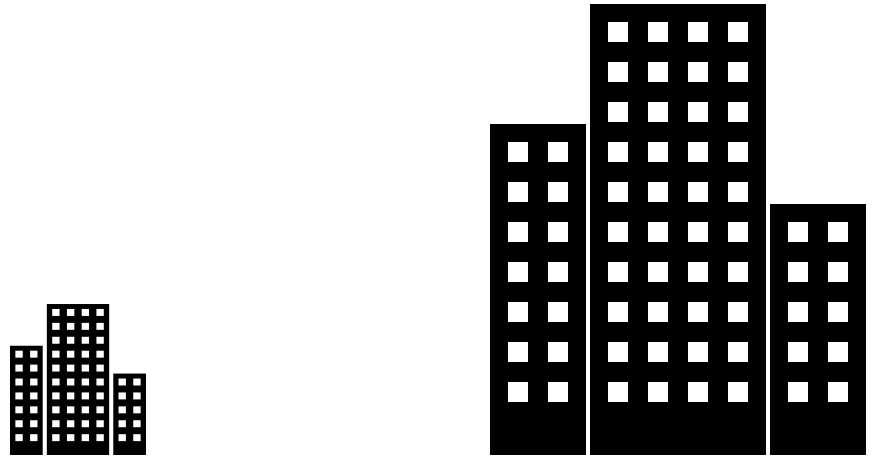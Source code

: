 <mxfile version="13.9.9" type="device"><diagram id="EhhW3xQttqIZV80_lBOK" name="Page-1"><mxGraphModel dx="853" dy="501" grid="1" gridSize="10" guides="1" tooltips="1" connect="1" arrows="1" fold="1" page="1" pageScale="1" pageWidth="850" pageHeight="1100" math="0" shadow="0"><root><mxCell id="0"/><mxCell id="1" parent="0"/><mxCell id="qMTb0jH2lN9O5e8qnTv5-222" value="" style="group" vertex="1" connectable="0" parent="1"><mxGeometry x="430" y="210" width="190" height="230.0" as="geometry"/></mxCell><mxCell id="qMTb0jH2lN9O5e8qnTv5-219" value="" style="group" vertex="1" connectable="0" parent="qMTb0jH2lN9O5e8qnTv5-222"><mxGeometry y="60" width="50" height="170.0" as="geometry"/></mxCell><mxCell id="qMTb0jH2lN9O5e8qnTv5-68" value="" style="whiteSpace=wrap;html=1;verticalAlign=top;strokeWidth=2;fillColor=#000000;strokeColor=#FFFFFF;" vertex="1" parent="qMTb0jH2lN9O5e8qnTv5-219"><mxGeometry width="50" height="170" as="geometry"/></mxCell><mxCell id="qMTb0jH2lN9O5e8qnTv5-81" value="" style="rounded=0;whiteSpace=wrap;html=1;strokeWidth=2;strokeColor=none;" vertex="1" parent="qMTb0jH2lN9O5e8qnTv5-219"><mxGeometry x="10" y="10" width="10" height="10" as="geometry"/></mxCell><mxCell id="qMTb0jH2lN9O5e8qnTv5-82" value="" style="rounded=0;whiteSpace=wrap;html=1;strokeWidth=2;strokeColor=none;" vertex="1" parent="qMTb0jH2lN9O5e8qnTv5-219"><mxGeometry x="30" y="10" width="10" height="10" as="geometry"/></mxCell><mxCell id="qMTb0jH2lN9O5e8qnTv5-85" value="" style="rounded=0;whiteSpace=wrap;html=1;strokeWidth=2;strokeColor=none;" vertex="1" parent="qMTb0jH2lN9O5e8qnTv5-219"><mxGeometry x="10" y="30" width="10" height="10" as="geometry"/></mxCell><mxCell id="qMTb0jH2lN9O5e8qnTv5-86" value="" style="rounded=0;whiteSpace=wrap;html=1;strokeWidth=2;strokeColor=none;" vertex="1" parent="qMTb0jH2lN9O5e8qnTv5-219"><mxGeometry x="30" y="30" width="10" height="10" as="geometry"/></mxCell><mxCell id="qMTb0jH2lN9O5e8qnTv5-89" value="" style="rounded=0;whiteSpace=wrap;html=1;strokeWidth=2;strokeColor=none;" vertex="1" parent="qMTb0jH2lN9O5e8qnTv5-219"><mxGeometry x="10" y="50" width="10" height="10" as="geometry"/></mxCell><mxCell id="qMTb0jH2lN9O5e8qnTv5-90" value="" style="rounded=0;whiteSpace=wrap;html=1;strokeWidth=2;strokeColor=none;" vertex="1" parent="qMTb0jH2lN9O5e8qnTv5-219"><mxGeometry x="30" y="50" width="10" height="10" as="geometry"/></mxCell><mxCell id="qMTb0jH2lN9O5e8qnTv5-93" value="" style="rounded=0;whiteSpace=wrap;html=1;strokeWidth=2;strokeColor=none;" vertex="1" parent="qMTb0jH2lN9O5e8qnTv5-219"><mxGeometry x="10" y="70" width="10" height="10" as="geometry"/></mxCell><mxCell id="qMTb0jH2lN9O5e8qnTv5-94" value="" style="rounded=0;whiteSpace=wrap;html=1;strokeWidth=2;strokeColor=none;" vertex="1" parent="qMTb0jH2lN9O5e8qnTv5-219"><mxGeometry x="30" y="70" width="10" height="10" as="geometry"/></mxCell><mxCell id="qMTb0jH2lN9O5e8qnTv5-97" value="" style="rounded=0;whiteSpace=wrap;html=1;strokeWidth=2;strokeColor=none;" vertex="1" parent="qMTb0jH2lN9O5e8qnTv5-219"><mxGeometry x="10" y="90" width="10" height="10" as="geometry"/></mxCell><mxCell id="qMTb0jH2lN9O5e8qnTv5-98" value="" style="rounded=0;whiteSpace=wrap;html=1;strokeWidth=2;strokeColor=none;" vertex="1" parent="qMTb0jH2lN9O5e8qnTv5-219"><mxGeometry x="30" y="90" width="10" height="10" as="geometry"/></mxCell><mxCell id="qMTb0jH2lN9O5e8qnTv5-101" value="" style="rounded=0;whiteSpace=wrap;html=1;strokeWidth=2;strokeColor=none;" vertex="1" parent="qMTb0jH2lN9O5e8qnTv5-219"><mxGeometry x="10" y="110" width="10" height="10" as="geometry"/></mxCell><mxCell id="qMTb0jH2lN9O5e8qnTv5-102" value="" style="rounded=0;whiteSpace=wrap;html=1;strokeWidth=2;strokeColor=none;" vertex="1" parent="qMTb0jH2lN9O5e8qnTv5-219"><mxGeometry x="30" y="110" width="10" height="10" as="geometry"/></mxCell><mxCell id="qMTb0jH2lN9O5e8qnTv5-105" value="" style="rounded=0;whiteSpace=wrap;html=1;strokeWidth=2;strokeColor=none;" vertex="1" parent="qMTb0jH2lN9O5e8qnTv5-219"><mxGeometry x="10" y="130" width="10" height="10" as="geometry"/></mxCell><mxCell id="qMTb0jH2lN9O5e8qnTv5-106" value="" style="rounded=0;whiteSpace=wrap;html=1;strokeWidth=2;strokeColor=none;" vertex="1" parent="qMTb0jH2lN9O5e8qnTv5-219"><mxGeometry x="30" y="130" width="10" height="10" as="geometry"/></mxCell><mxCell id="qMTb0jH2lN9O5e8qnTv5-218" value="" style="group" vertex="1" connectable="0" parent="qMTb0jH2lN9O5e8qnTv5-222"><mxGeometry x="140" y="100" width="50" height="130" as="geometry"/></mxCell><mxCell id="qMTb0jH2lN9O5e8qnTv5-203" value="" style="whiteSpace=wrap;html=1;verticalAlign=top;strokeWidth=2;fillColor=#000000;strokeColor=#FFFFFF;" vertex="1" parent="qMTb0jH2lN9O5e8qnTv5-218"><mxGeometry width="50" height="130" as="geometry"/></mxCell><mxCell id="qMTb0jH2lN9O5e8qnTv5-208" value="" style="rounded=0;whiteSpace=wrap;html=1;strokeWidth=2;strokeColor=none;" vertex="1" parent="qMTb0jH2lN9O5e8qnTv5-218"><mxGeometry x="10" y="10" width="10" height="10" as="geometry"/></mxCell><mxCell id="qMTb0jH2lN9O5e8qnTv5-209" value="" style="rounded=0;whiteSpace=wrap;html=1;strokeWidth=2;strokeColor=none;" vertex="1" parent="qMTb0jH2lN9O5e8qnTv5-218"><mxGeometry x="30" y="10" width="10" height="10" as="geometry"/></mxCell><mxCell id="qMTb0jH2lN9O5e8qnTv5-210" value="" style="rounded=0;whiteSpace=wrap;html=1;strokeWidth=2;strokeColor=none;" vertex="1" parent="qMTb0jH2lN9O5e8qnTv5-218"><mxGeometry x="10" y="30" width="10" height="10" as="geometry"/></mxCell><mxCell id="qMTb0jH2lN9O5e8qnTv5-211" value="" style="rounded=0;whiteSpace=wrap;html=1;strokeWidth=2;strokeColor=none;" vertex="1" parent="qMTb0jH2lN9O5e8qnTv5-218"><mxGeometry x="30" y="30" width="10" height="10" as="geometry"/></mxCell><mxCell id="qMTb0jH2lN9O5e8qnTv5-212" value="" style="rounded=0;whiteSpace=wrap;html=1;strokeWidth=2;strokeColor=none;" vertex="1" parent="qMTb0jH2lN9O5e8qnTv5-218"><mxGeometry x="10" y="50" width="10" height="10" as="geometry"/></mxCell><mxCell id="qMTb0jH2lN9O5e8qnTv5-213" value="" style="rounded=0;whiteSpace=wrap;html=1;strokeWidth=2;strokeColor=none;" vertex="1" parent="qMTb0jH2lN9O5e8qnTv5-218"><mxGeometry x="30" y="50" width="10" height="10" as="geometry"/></mxCell><mxCell id="qMTb0jH2lN9O5e8qnTv5-214" value="" style="rounded=0;whiteSpace=wrap;html=1;strokeWidth=2;strokeColor=none;" vertex="1" parent="qMTb0jH2lN9O5e8qnTv5-218"><mxGeometry x="10" y="70" width="10" height="10" as="geometry"/></mxCell><mxCell id="qMTb0jH2lN9O5e8qnTv5-215" value="" style="rounded=0;whiteSpace=wrap;html=1;strokeWidth=2;strokeColor=none;" vertex="1" parent="qMTb0jH2lN9O5e8qnTv5-218"><mxGeometry x="30" y="70" width="10" height="10" as="geometry"/></mxCell><mxCell id="qMTb0jH2lN9O5e8qnTv5-216" value="" style="rounded=0;whiteSpace=wrap;html=1;strokeWidth=2;strokeColor=none;" vertex="1" parent="qMTb0jH2lN9O5e8qnTv5-218"><mxGeometry x="10" y="90" width="10" height="10" as="geometry"/></mxCell><mxCell id="qMTb0jH2lN9O5e8qnTv5-217" value="" style="rounded=0;whiteSpace=wrap;html=1;strokeWidth=2;strokeColor=none;" vertex="1" parent="qMTb0jH2lN9O5e8qnTv5-218"><mxGeometry x="30" y="90" width="10" height="10" as="geometry"/></mxCell><mxCell id="qMTb0jH2lN9O5e8qnTv5-133" value="" style="group" vertex="1" connectable="0" parent="qMTb0jH2lN9O5e8qnTv5-222"><mxGeometry x="50" width="90" height="230" as="geometry"/></mxCell><mxCell id="qMTb0jH2lN9O5e8qnTv5-1" value="" style="whiteSpace=wrap;html=1;verticalAlign=top;strokeWidth=2;fillColor=#000000;strokeColor=#FFFFFF;" vertex="1" parent="qMTb0jH2lN9O5e8qnTv5-133"><mxGeometry width="90" height="230" as="geometry"/></mxCell><mxCell id="qMTb0jH2lN9O5e8qnTv5-28" value="" style="rounded=0;whiteSpace=wrap;html=1;strokeWidth=2;strokeColor=none;" vertex="1" parent="qMTb0jH2lN9O5e8qnTv5-133"><mxGeometry x="10" y="10" width="10" height="10" as="geometry"/></mxCell><mxCell id="qMTb0jH2lN9O5e8qnTv5-29" value="" style="rounded=0;whiteSpace=wrap;html=1;strokeWidth=2;strokeColor=none;" vertex="1" parent="qMTb0jH2lN9O5e8qnTv5-133"><mxGeometry x="30" y="10" width="10" height="10" as="geometry"/></mxCell><mxCell id="qMTb0jH2lN9O5e8qnTv5-30" value="" style="rounded=0;whiteSpace=wrap;html=1;strokeWidth=2;strokeColor=none;" vertex="1" parent="qMTb0jH2lN9O5e8qnTv5-133"><mxGeometry x="70" y="10" width="10" height="10" as="geometry"/></mxCell><mxCell id="qMTb0jH2lN9O5e8qnTv5-31" value="" style="rounded=0;whiteSpace=wrap;html=1;strokeWidth=2;strokeColor=none;" vertex="1" parent="qMTb0jH2lN9O5e8qnTv5-133"><mxGeometry x="50" y="10" width="10" height="10" as="geometry"/></mxCell><mxCell id="qMTb0jH2lN9O5e8qnTv5-32" value="" style="rounded=0;whiteSpace=wrap;html=1;strokeWidth=2;strokeColor=none;" vertex="1" parent="qMTb0jH2lN9O5e8qnTv5-133"><mxGeometry x="10" y="30" width="10" height="10" as="geometry"/></mxCell><mxCell id="qMTb0jH2lN9O5e8qnTv5-33" value="" style="rounded=0;whiteSpace=wrap;html=1;strokeWidth=2;strokeColor=none;" vertex="1" parent="qMTb0jH2lN9O5e8qnTv5-133"><mxGeometry x="30" y="30" width="10" height="10" as="geometry"/></mxCell><mxCell id="qMTb0jH2lN9O5e8qnTv5-34" value="" style="rounded=0;whiteSpace=wrap;html=1;strokeWidth=2;strokeColor=none;" vertex="1" parent="qMTb0jH2lN9O5e8qnTv5-133"><mxGeometry x="70" y="30" width="10" height="10" as="geometry"/></mxCell><mxCell id="qMTb0jH2lN9O5e8qnTv5-35" value="" style="rounded=0;whiteSpace=wrap;html=1;strokeWidth=2;strokeColor=none;" vertex="1" parent="qMTb0jH2lN9O5e8qnTv5-133"><mxGeometry x="50" y="30" width="10" height="10" as="geometry"/></mxCell><mxCell id="qMTb0jH2lN9O5e8qnTv5-36" value="" style="rounded=0;whiteSpace=wrap;html=1;strokeWidth=2;strokeColor=none;" vertex="1" parent="qMTb0jH2lN9O5e8qnTv5-133"><mxGeometry x="10" y="50" width="10" height="10" as="geometry"/></mxCell><mxCell id="qMTb0jH2lN9O5e8qnTv5-37" value="" style="rounded=0;whiteSpace=wrap;html=1;strokeWidth=2;strokeColor=none;" vertex="1" parent="qMTb0jH2lN9O5e8qnTv5-133"><mxGeometry x="30" y="50" width="10" height="10" as="geometry"/></mxCell><mxCell id="qMTb0jH2lN9O5e8qnTv5-38" value="" style="rounded=0;whiteSpace=wrap;html=1;strokeWidth=2;strokeColor=none;" vertex="1" parent="qMTb0jH2lN9O5e8qnTv5-133"><mxGeometry x="70" y="50" width="10" height="10" as="geometry"/></mxCell><mxCell id="qMTb0jH2lN9O5e8qnTv5-39" value="" style="rounded=0;whiteSpace=wrap;html=1;strokeWidth=2;strokeColor=none;" vertex="1" parent="qMTb0jH2lN9O5e8qnTv5-133"><mxGeometry x="50" y="50" width="10" height="10" as="geometry"/></mxCell><mxCell id="qMTb0jH2lN9O5e8qnTv5-40" value="" style="rounded=0;whiteSpace=wrap;html=1;strokeWidth=2;strokeColor=none;" vertex="1" parent="qMTb0jH2lN9O5e8qnTv5-133"><mxGeometry x="10" y="70" width="10" height="10" as="geometry"/></mxCell><mxCell id="qMTb0jH2lN9O5e8qnTv5-41" value="" style="rounded=0;whiteSpace=wrap;html=1;strokeWidth=2;strokeColor=none;" vertex="1" parent="qMTb0jH2lN9O5e8qnTv5-133"><mxGeometry x="30" y="70" width="10" height="10" as="geometry"/></mxCell><mxCell id="qMTb0jH2lN9O5e8qnTv5-42" value="" style="rounded=0;whiteSpace=wrap;html=1;strokeWidth=2;strokeColor=none;" vertex="1" parent="qMTb0jH2lN9O5e8qnTv5-133"><mxGeometry x="70" y="70" width="10" height="10" as="geometry"/></mxCell><mxCell id="qMTb0jH2lN9O5e8qnTv5-43" value="" style="rounded=0;whiteSpace=wrap;html=1;strokeWidth=2;strokeColor=none;" vertex="1" parent="qMTb0jH2lN9O5e8qnTv5-133"><mxGeometry x="50" y="70" width="10" height="10" as="geometry"/></mxCell><mxCell id="qMTb0jH2lN9O5e8qnTv5-44" value="" style="rounded=0;whiteSpace=wrap;html=1;strokeWidth=2;strokeColor=none;" vertex="1" parent="qMTb0jH2lN9O5e8qnTv5-133"><mxGeometry x="10" y="90" width="10" height="10" as="geometry"/></mxCell><mxCell id="qMTb0jH2lN9O5e8qnTv5-45" value="" style="rounded=0;whiteSpace=wrap;html=1;strokeWidth=2;strokeColor=none;" vertex="1" parent="qMTb0jH2lN9O5e8qnTv5-133"><mxGeometry x="30" y="90" width="10" height="10" as="geometry"/></mxCell><mxCell id="qMTb0jH2lN9O5e8qnTv5-46" value="" style="rounded=0;whiteSpace=wrap;html=1;strokeWidth=2;strokeColor=none;" vertex="1" parent="qMTb0jH2lN9O5e8qnTv5-133"><mxGeometry x="70" y="90" width="10" height="10" as="geometry"/></mxCell><mxCell id="qMTb0jH2lN9O5e8qnTv5-47" value="" style="rounded=0;whiteSpace=wrap;html=1;strokeWidth=2;strokeColor=none;" vertex="1" parent="qMTb0jH2lN9O5e8qnTv5-133"><mxGeometry x="50" y="90" width="10" height="10" as="geometry"/></mxCell><mxCell id="qMTb0jH2lN9O5e8qnTv5-48" value="" style="rounded=0;whiteSpace=wrap;html=1;strokeWidth=2;strokeColor=none;" vertex="1" parent="qMTb0jH2lN9O5e8qnTv5-133"><mxGeometry x="10" y="110" width="10" height="10" as="geometry"/></mxCell><mxCell id="qMTb0jH2lN9O5e8qnTv5-49" value="" style="rounded=0;whiteSpace=wrap;html=1;strokeWidth=2;strokeColor=none;" vertex="1" parent="qMTb0jH2lN9O5e8qnTv5-133"><mxGeometry x="30" y="110" width="10" height="10" as="geometry"/></mxCell><mxCell id="qMTb0jH2lN9O5e8qnTv5-50" value="" style="rounded=0;whiteSpace=wrap;html=1;strokeWidth=2;strokeColor=none;" vertex="1" parent="qMTb0jH2lN9O5e8qnTv5-133"><mxGeometry x="70" y="110" width="10" height="10" as="geometry"/></mxCell><mxCell id="qMTb0jH2lN9O5e8qnTv5-51" value="" style="rounded=0;whiteSpace=wrap;html=1;strokeWidth=2;strokeColor=none;" vertex="1" parent="qMTb0jH2lN9O5e8qnTv5-133"><mxGeometry x="50" y="110" width="10" height="10" as="geometry"/></mxCell><mxCell id="qMTb0jH2lN9O5e8qnTv5-52" value="" style="rounded=0;whiteSpace=wrap;html=1;strokeWidth=2;strokeColor=none;" vertex="1" parent="qMTb0jH2lN9O5e8qnTv5-133"><mxGeometry x="10" y="130" width="10" height="10" as="geometry"/></mxCell><mxCell id="qMTb0jH2lN9O5e8qnTv5-53" value="" style="rounded=0;whiteSpace=wrap;html=1;strokeWidth=2;strokeColor=none;" vertex="1" parent="qMTb0jH2lN9O5e8qnTv5-133"><mxGeometry x="30" y="130" width="10" height="10" as="geometry"/></mxCell><mxCell id="qMTb0jH2lN9O5e8qnTv5-54" value="" style="rounded=0;whiteSpace=wrap;html=1;strokeWidth=2;strokeColor=none;" vertex="1" parent="qMTb0jH2lN9O5e8qnTv5-133"><mxGeometry x="70" y="130" width="10" height="10" as="geometry"/></mxCell><mxCell id="qMTb0jH2lN9O5e8qnTv5-55" value="" style="rounded=0;whiteSpace=wrap;html=1;strokeWidth=2;strokeColor=none;" vertex="1" parent="qMTb0jH2lN9O5e8qnTv5-133"><mxGeometry x="50" y="130" width="10" height="10" as="geometry"/></mxCell><mxCell id="qMTb0jH2lN9O5e8qnTv5-56" value="" style="rounded=0;whiteSpace=wrap;html=1;strokeWidth=2;strokeColor=none;" vertex="1" parent="qMTb0jH2lN9O5e8qnTv5-133"><mxGeometry x="10" y="150" width="10" height="10" as="geometry"/></mxCell><mxCell id="qMTb0jH2lN9O5e8qnTv5-57" value="" style="rounded=0;whiteSpace=wrap;html=1;strokeWidth=2;strokeColor=none;" vertex="1" parent="qMTb0jH2lN9O5e8qnTv5-133"><mxGeometry x="30" y="150" width="10" height="10" as="geometry"/></mxCell><mxCell id="qMTb0jH2lN9O5e8qnTv5-58" value="" style="rounded=0;whiteSpace=wrap;html=1;strokeWidth=2;strokeColor=none;" vertex="1" parent="qMTb0jH2lN9O5e8qnTv5-133"><mxGeometry x="70" y="150" width="10" height="10" as="geometry"/></mxCell><mxCell id="qMTb0jH2lN9O5e8qnTv5-59" value="" style="rounded=0;whiteSpace=wrap;html=1;strokeWidth=2;strokeColor=none;" vertex="1" parent="qMTb0jH2lN9O5e8qnTv5-133"><mxGeometry x="50" y="150" width="10" height="10" as="geometry"/></mxCell><mxCell id="qMTb0jH2lN9O5e8qnTv5-60" value="" style="rounded=0;whiteSpace=wrap;html=1;strokeWidth=2;strokeColor=none;" vertex="1" parent="qMTb0jH2lN9O5e8qnTv5-133"><mxGeometry x="10" y="170" width="10" height="10" as="geometry"/></mxCell><mxCell id="qMTb0jH2lN9O5e8qnTv5-61" value="" style="rounded=0;whiteSpace=wrap;html=1;strokeWidth=2;strokeColor=none;" vertex="1" parent="qMTb0jH2lN9O5e8qnTv5-133"><mxGeometry x="30" y="170" width="10" height="10" as="geometry"/></mxCell><mxCell id="qMTb0jH2lN9O5e8qnTv5-62" value="" style="rounded=0;whiteSpace=wrap;html=1;strokeWidth=2;strokeColor=none;" vertex="1" parent="qMTb0jH2lN9O5e8qnTv5-133"><mxGeometry x="70" y="170" width="10" height="10" as="geometry"/></mxCell><mxCell id="qMTb0jH2lN9O5e8qnTv5-63" value="" style="rounded=0;whiteSpace=wrap;html=1;strokeWidth=2;strokeColor=none;" vertex="1" parent="qMTb0jH2lN9O5e8qnTv5-133"><mxGeometry x="50" y="170" width="10" height="10" as="geometry"/></mxCell><mxCell id="qMTb0jH2lN9O5e8qnTv5-64" value="" style="rounded=0;whiteSpace=wrap;html=1;strokeWidth=2;strokeColor=none;" vertex="1" parent="qMTb0jH2lN9O5e8qnTv5-133"><mxGeometry x="10" y="190" width="10" height="10" as="geometry"/></mxCell><mxCell id="qMTb0jH2lN9O5e8qnTv5-65" value="" style="rounded=0;whiteSpace=wrap;html=1;strokeWidth=2;strokeColor=none;" vertex="1" parent="qMTb0jH2lN9O5e8qnTv5-133"><mxGeometry x="30" y="190" width="10" height="10" as="geometry"/></mxCell><mxCell id="qMTb0jH2lN9O5e8qnTv5-66" value="" style="rounded=0;whiteSpace=wrap;html=1;strokeWidth=2;strokeColor=none;" vertex="1" parent="qMTb0jH2lN9O5e8qnTv5-133"><mxGeometry x="70" y="190" width="10" height="10" as="geometry"/></mxCell><mxCell id="qMTb0jH2lN9O5e8qnTv5-67" value="" style="rounded=0;whiteSpace=wrap;html=1;strokeWidth=2;strokeColor=none;" vertex="1" parent="qMTb0jH2lN9O5e8qnTv5-133"><mxGeometry x="50" y="190" width="10" height="10" as="geometry"/></mxCell><mxCell id="qMTb0jH2lN9O5e8qnTv5-221" value="" style="endArrow=none;html=1;strokeColor=#FFFFFF;strokeWidth=7;exitX=0;exitY=1;exitDx=0;exitDy=0;entryX=1;entryY=1;entryDx=0;entryDy=0;rounded=0;" edge="1" parent="qMTb0jH2lN9O5e8qnTv5-222"><mxGeometry x="-640" y="-270" width="50" height="50" as="geometry"><mxPoint y="230.0" as="sourcePoint"/><mxPoint y="230.0" as="targetPoint"/><Array as="points"><mxPoint x="190" y="230"/></Array></mxGeometry></mxCell><mxCell id="qMTb0jH2lN9O5e8qnTv5-223" value="" style="group" vertex="1" connectable="0" parent="1"><mxGeometry x="190" y="360" width="70" height="80" as="geometry"/></mxCell><mxCell id="qMTb0jH2lN9O5e8qnTv5-224" value="" style="group" vertex="1" connectable="0" parent="qMTb0jH2lN9O5e8qnTv5-223"><mxGeometry y="20.87" width="18.421" height="59.13" as="geometry"/></mxCell><mxCell id="qMTb0jH2lN9O5e8qnTv5-225" value="" style="whiteSpace=wrap;html=1;verticalAlign=top;strokeWidth=2;fillColor=#000000;strokeColor=#FFFFFF;" vertex="1" parent="qMTb0jH2lN9O5e8qnTv5-224"><mxGeometry width="18.421" height="59.13" as="geometry"/></mxCell><mxCell id="qMTb0jH2lN9O5e8qnTv5-226" value="" style="rounded=0;whiteSpace=wrap;html=1;strokeWidth=2;strokeColor=none;" vertex="1" parent="qMTb0jH2lN9O5e8qnTv5-224"><mxGeometry x="3.684" y="3.478" width="3.684" height="3.478" as="geometry"/></mxCell><mxCell id="qMTb0jH2lN9O5e8qnTv5-227" value="" style="rounded=0;whiteSpace=wrap;html=1;strokeWidth=2;strokeColor=none;" vertex="1" parent="qMTb0jH2lN9O5e8qnTv5-224"><mxGeometry x="11.053" y="3.478" width="3.684" height="3.478" as="geometry"/></mxCell><mxCell id="qMTb0jH2lN9O5e8qnTv5-228" value="" style="rounded=0;whiteSpace=wrap;html=1;strokeWidth=2;strokeColor=none;" vertex="1" parent="qMTb0jH2lN9O5e8qnTv5-224"><mxGeometry x="3.684" y="10.435" width="3.684" height="3.478" as="geometry"/></mxCell><mxCell id="qMTb0jH2lN9O5e8qnTv5-229" value="" style="rounded=0;whiteSpace=wrap;html=1;strokeWidth=2;strokeColor=none;" vertex="1" parent="qMTb0jH2lN9O5e8qnTv5-224"><mxGeometry x="11.053" y="10.435" width="3.684" height="3.478" as="geometry"/></mxCell><mxCell id="qMTb0jH2lN9O5e8qnTv5-230" value="" style="rounded=0;whiteSpace=wrap;html=1;strokeWidth=2;strokeColor=none;" vertex="1" parent="qMTb0jH2lN9O5e8qnTv5-224"><mxGeometry x="3.684" y="17.391" width="3.684" height="3.478" as="geometry"/></mxCell><mxCell id="qMTb0jH2lN9O5e8qnTv5-231" value="" style="rounded=0;whiteSpace=wrap;html=1;strokeWidth=2;strokeColor=none;" vertex="1" parent="qMTb0jH2lN9O5e8qnTv5-224"><mxGeometry x="11.053" y="17.391" width="3.684" height="3.478" as="geometry"/></mxCell><mxCell id="qMTb0jH2lN9O5e8qnTv5-232" value="" style="rounded=0;whiteSpace=wrap;html=1;strokeWidth=2;strokeColor=none;" vertex="1" parent="qMTb0jH2lN9O5e8qnTv5-224"><mxGeometry x="3.684" y="24.348" width="3.684" height="3.478" as="geometry"/></mxCell><mxCell id="qMTb0jH2lN9O5e8qnTv5-233" value="" style="rounded=0;whiteSpace=wrap;html=1;strokeWidth=2;strokeColor=none;" vertex="1" parent="qMTb0jH2lN9O5e8qnTv5-224"><mxGeometry x="11.053" y="24.348" width="3.684" height="3.478" as="geometry"/></mxCell><mxCell id="qMTb0jH2lN9O5e8qnTv5-234" value="" style="rounded=0;whiteSpace=wrap;html=1;strokeWidth=2;strokeColor=none;" vertex="1" parent="qMTb0jH2lN9O5e8qnTv5-224"><mxGeometry x="3.684" y="31.304" width="3.684" height="3.478" as="geometry"/></mxCell><mxCell id="qMTb0jH2lN9O5e8qnTv5-235" value="" style="rounded=0;whiteSpace=wrap;html=1;strokeWidth=2;strokeColor=none;" vertex="1" parent="qMTb0jH2lN9O5e8qnTv5-224"><mxGeometry x="11.053" y="31.304" width="3.684" height="3.478" as="geometry"/></mxCell><mxCell id="qMTb0jH2lN9O5e8qnTv5-236" value="" style="rounded=0;whiteSpace=wrap;html=1;strokeWidth=2;strokeColor=none;" vertex="1" parent="qMTb0jH2lN9O5e8qnTv5-224"><mxGeometry x="3.684" y="38.261" width="3.684" height="3.478" as="geometry"/></mxCell><mxCell id="qMTb0jH2lN9O5e8qnTv5-237" value="" style="rounded=0;whiteSpace=wrap;html=1;strokeWidth=2;strokeColor=none;" vertex="1" parent="qMTb0jH2lN9O5e8qnTv5-224"><mxGeometry x="11.053" y="38.261" width="3.684" height="3.478" as="geometry"/></mxCell><mxCell id="qMTb0jH2lN9O5e8qnTv5-238" value="" style="rounded=0;whiteSpace=wrap;html=1;strokeWidth=2;strokeColor=none;" vertex="1" parent="qMTb0jH2lN9O5e8qnTv5-224"><mxGeometry x="3.684" y="45.217" width="3.684" height="3.478" as="geometry"/></mxCell><mxCell id="qMTb0jH2lN9O5e8qnTv5-239" value="" style="rounded=0;whiteSpace=wrap;html=1;strokeWidth=2;strokeColor=none;" vertex="1" parent="qMTb0jH2lN9O5e8qnTv5-224"><mxGeometry x="11.053" y="45.217" width="3.684" height="3.478" as="geometry"/></mxCell><mxCell id="qMTb0jH2lN9O5e8qnTv5-240" value="" style="group" vertex="1" connectable="0" parent="qMTb0jH2lN9O5e8qnTv5-223"><mxGeometry x="51.579" y="34.783" width="18.421" height="45.217" as="geometry"/></mxCell><mxCell id="qMTb0jH2lN9O5e8qnTv5-241" value="" style="whiteSpace=wrap;html=1;verticalAlign=top;strokeWidth=2;fillColor=#000000;strokeColor=#FFFFFF;" vertex="1" parent="qMTb0jH2lN9O5e8qnTv5-240"><mxGeometry width="18.421" height="45.217" as="geometry"/></mxCell><mxCell id="qMTb0jH2lN9O5e8qnTv5-242" value="" style="rounded=0;whiteSpace=wrap;html=1;strokeWidth=2;strokeColor=none;" vertex="1" parent="qMTb0jH2lN9O5e8qnTv5-240"><mxGeometry x="3.684" y="3.478" width="3.684" height="3.478" as="geometry"/></mxCell><mxCell id="qMTb0jH2lN9O5e8qnTv5-243" value="" style="rounded=0;whiteSpace=wrap;html=1;strokeWidth=2;strokeColor=none;" vertex="1" parent="qMTb0jH2lN9O5e8qnTv5-240"><mxGeometry x="11.053" y="3.478" width="3.684" height="3.478" as="geometry"/></mxCell><mxCell id="qMTb0jH2lN9O5e8qnTv5-244" value="" style="rounded=0;whiteSpace=wrap;html=1;strokeWidth=2;strokeColor=none;" vertex="1" parent="qMTb0jH2lN9O5e8qnTv5-240"><mxGeometry x="3.684" y="10.435" width="3.684" height="3.478" as="geometry"/></mxCell><mxCell id="qMTb0jH2lN9O5e8qnTv5-245" value="" style="rounded=0;whiteSpace=wrap;html=1;strokeWidth=2;strokeColor=none;" vertex="1" parent="qMTb0jH2lN9O5e8qnTv5-240"><mxGeometry x="11.053" y="10.435" width="3.684" height="3.478" as="geometry"/></mxCell><mxCell id="qMTb0jH2lN9O5e8qnTv5-246" value="" style="rounded=0;whiteSpace=wrap;html=1;strokeWidth=2;strokeColor=none;" vertex="1" parent="qMTb0jH2lN9O5e8qnTv5-240"><mxGeometry x="3.684" y="17.391" width="3.684" height="3.478" as="geometry"/></mxCell><mxCell id="qMTb0jH2lN9O5e8qnTv5-247" value="" style="rounded=0;whiteSpace=wrap;html=1;strokeWidth=2;strokeColor=none;" vertex="1" parent="qMTb0jH2lN9O5e8qnTv5-240"><mxGeometry x="11.053" y="17.391" width="3.684" height="3.478" as="geometry"/></mxCell><mxCell id="qMTb0jH2lN9O5e8qnTv5-248" value="" style="rounded=0;whiteSpace=wrap;html=1;strokeWidth=2;strokeColor=none;" vertex="1" parent="qMTb0jH2lN9O5e8qnTv5-240"><mxGeometry x="3.684" y="24.348" width="3.684" height="3.478" as="geometry"/></mxCell><mxCell id="qMTb0jH2lN9O5e8qnTv5-249" value="" style="rounded=0;whiteSpace=wrap;html=1;strokeWidth=2;strokeColor=none;" vertex="1" parent="qMTb0jH2lN9O5e8qnTv5-240"><mxGeometry x="11.053" y="24.348" width="3.684" height="3.478" as="geometry"/></mxCell><mxCell id="qMTb0jH2lN9O5e8qnTv5-250" value="" style="rounded=0;whiteSpace=wrap;html=1;strokeWidth=2;strokeColor=none;" vertex="1" parent="qMTb0jH2lN9O5e8qnTv5-240"><mxGeometry x="3.684" y="31.304" width="3.684" height="3.478" as="geometry"/></mxCell><mxCell id="qMTb0jH2lN9O5e8qnTv5-251" value="" style="rounded=0;whiteSpace=wrap;html=1;strokeWidth=2;strokeColor=none;" vertex="1" parent="qMTb0jH2lN9O5e8qnTv5-240"><mxGeometry x="11.053" y="31.304" width="3.684" height="3.478" as="geometry"/></mxCell><mxCell id="qMTb0jH2lN9O5e8qnTv5-252" value="" style="group" vertex="1" connectable="0" parent="qMTb0jH2lN9O5e8qnTv5-223"><mxGeometry x="18.421" width="33.158" height="80.0" as="geometry"/></mxCell><mxCell id="qMTb0jH2lN9O5e8qnTv5-253" value="" style="whiteSpace=wrap;html=1;verticalAlign=top;strokeWidth=2;fillColor=#000000;strokeColor=#FFFFFF;" vertex="1" parent="qMTb0jH2lN9O5e8qnTv5-252"><mxGeometry width="33.158" height="80.0" as="geometry"/></mxCell><mxCell id="qMTb0jH2lN9O5e8qnTv5-254" value="" style="rounded=0;whiteSpace=wrap;html=1;strokeWidth=2;strokeColor=none;" vertex="1" parent="qMTb0jH2lN9O5e8qnTv5-252"><mxGeometry x="3.684" y="3.478" width="3.684" height="3.478" as="geometry"/></mxCell><mxCell id="qMTb0jH2lN9O5e8qnTv5-255" value="" style="rounded=0;whiteSpace=wrap;html=1;strokeWidth=2;strokeColor=none;" vertex="1" parent="qMTb0jH2lN9O5e8qnTv5-252"><mxGeometry x="11.053" y="3.478" width="3.684" height="3.478" as="geometry"/></mxCell><mxCell id="qMTb0jH2lN9O5e8qnTv5-256" value="" style="rounded=0;whiteSpace=wrap;html=1;strokeWidth=2;strokeColor=none;" vertex="1" parent="qMTb0jH2lN9O5e8qnTv5-252"><mxGeometry x="25.789" y="3.478" width="3.684" height="3.478" as="geometry"/></mxCell><mxCell id="qMTb0jH2lN9O5e8qnTv5-257" value="" style="rounded=0;whiteSpace=wrap;html=1;strokeWidth=2;strokeColor=none;" vertex="1" parent="qMTb0jH2lN9O5e8qnTv5-252"><mxGeometry x="18.421" y="3.478" width="3.684" height="3.478" as="geometry"/></mxCell><mxCell id="qMTb0jH2lN9O5e8qnTv5-258" value="" style="rounded=0;whiteSpace=wrap;html=1;strokeWidth=2;strokeColor=none;" vertex="1" parent="qMTb0jH2lN9O5e8qnTv5-252"><mxGeometry x="3.684" y="10.435" width="3.684" height="3.478" as="geometry"/></mxCell><mxCell id="qMTb0jH2lN9O5e8qnTv5-259" value="" style="rounded=0;whiteSpace=wrap;html=1;strokeWidth=2;strokeColor=none;" vertex="1" parent="qMTb0jH2lN9O5e8qnTv5-252"><mxGeometry x="11.053" y="10.435" width="3.684" height="3.478" as="geometry"/></mxCell><mxCell id="qMTb0jH2lN9O5e8qnTv5-260" value="" style="rounded=0;whiteSpace=wrap;html=1;strokeWidth=2;strokeColor=none;" vertex="1" parent="qMTb0jH2lN9O5e8qnTv5-252"><mxGeometry x="25.789" y="10.435" width="3.684" height="3.478" as="geometry"/></mxCell><mxCell id="qMTb0jH2lN9O5e8qnTv5-261" value="" style="rounded=0;whiteSpace=wrap;html=1;strokeWidth=2;strokeColor=none;" vertex="1" parent="qMTb0jH2lN9O5e8qnTv5-252"><mxGeometry x="18.421" y="10.435" width="3.684" height="3.478" as="geometry"/></mxCell><mxCell id="qMTb0jH2lN9O5e8qnTv5-262" value="" style="rounded=0;whiteSpace=wrap;html=1;strokeWidth=2;strokeColor=none;" vertex="1" parent="qMTb0jH2lN9O5e8qnTv5-252"><mxGeometry x="3.684" y="17.391" width="3.684" height="3.478" as="geometry"/></mxCell><mxCell id="qMTb0jH2lN9O5e8qnTv5-263" value="" style="rounded=0;whiteSpace=wrap;html=1;strokeWidth=2;strokeColor=none;" vertex="1" parent="qMTb0jH2lN9O5e8qnTv5-252"><mxGeometry x="11.053" y="17.391" width="3.684" height="3.478" as="geometry"/></mxCell><mxCell id="qMTb0jH2lN9O5e8qnTv5-264" value="" style="rounded=0;whiteSpace=wrap;html=1;strokeWidth=2;strokeColor=none;" vertex="1" parent="qMTb0jH2lN9O5e8qnTv5-252"><mxGeometry x="25.789" y="17.391" width="3.684" height="3.478" as="geometry"/></mxCell><mxCell id="qMTb0jH2lN9O5e8qnTv5-265" value="" style="rounded=0;whiteSpace=wrap;html=1;strokeWidth=2;strokeColor=none;" vertex="1" parent="qMTb0jH2lN9O5e8qnTv5-252"><mxGeometry x="18.421" y="17.391" width="3.684" height="3.478" as="geometry"/></mxCell><mxCell id="qMTb0jH2lN9O5e8qnTv5-266" value="" style="rounded=0;whiteSpace=wrap;html=1;strokeWidth=2;strokeColor=none;" vertex="1" parent="qMTb0jH2lN9O5e8qnTv5-252"><mxGeometry x="3.684" y="24.348" width="3.684" height="3.478" as="geometry"/></mxCell><mxCell id="qMTb0jH2lN9O5e8qnTv5-267" value="" style="rounded=0;whiteSpace=wrap;html=1;strokeWidth=2;strokeColor=none;" vertex="1" parent="qMTb0jH2lN9O5e8qnTv5-252"><mxGeometry x="11.053" y="24.348" width="3.684" height="3.478" as="geometry"/></mxCell><mxCell id="qMTb0jH2lN9O5e8qnTv5-268" value="" style="rounded=0;whiteSpace=wrap;html=1;strokeWidth=2;strokeColor=none;" vertex="1" parent="qMTb0jH2lN9O5e8qnTv5-252"><mxGeometry x="25.789" y="24.348" width="3.684" height="3.478" as="geometry"/></mxCell><mxCell id="qMTb0jH2lN9O5e8qnTv5-269" value="" style="rounded=0;whiteSpace=wrap;html=1;strokeWidth=2;strokeColor=none;" vertex="1" parent="qMTb0jH2lN9O5e8qnTv5-252"><mxGeometry x="18.421" y="24.348" width="3.684" height="3.478" as="geometry"/></mxCell><mxCell id="qMTb0jH2lN9O5e8qnTv5-270" value="" style="rounded=0;whiteSpace=wrap;html=1;strokeWidth=2;strokeColor=none;" vertex="1" parent="qMTb0jH2lN9O5e8qnTv5-252"><mxGeometry x="3.684" y="31.304" width="3.684" height="3.478" as="geometry"/></mxCell><mxCell id="qMTb0jH2lN9O5e8qnTv5-271" value="" style="rounded=0;whiteSpace=wrap;html=1;strokeWidth=2;strokeColor=none;" vertex="1" parent="qMTb0jH2lN9O5e8qnTv5-252"><mxGeometry x="11.053" y="31.304" width="3.684" height="3.478" as="geometry"/></mxCell><mxCell id="qMTb0jH2lN9O5e8qnTv5-272" value="" style="rounded=0;whiteSpace=wrap;html=1;strokeWidth=2;strokeColor=none;" vertex="1" parent="qMTb0jH2lN9O5e8qnTv5-252"><mxGeometry x="25.789" y="31.304" width="3.684" height="3.478" as="geometry"/></mxCell><mxCell id="qMTb0jH2lN9O5e8qnTv5-273" value="" style="rounded=0;whiteSpace=wrap;html=1;strokeWidth=2;strokeColor=none;" vertex="1" parent="qMTb0jH2lN9O5e8qnTv5-252"><mxGeometry x="18.421" y="31.304" width="3.684" height="3.478" as="geometry"/></mxCell><mxCell id="qMTb0jH2lN9O5e8qnTv5-274" value="" style="rounded=0;whiteSpace=wrap;html=1;strokeWidth=2;strokeColor=none;" vertex="1" parent="qMTb0jH2lN9O5e8qnTv5-252"><mxGeometry x="3.684" y="38.261" width="3.684" height="3.478" as="geometry"/></mxCell><mxCell id="qMTb0jH2lN9O5e8qnTv5-275" value="" style="rounded=0;whiteSpace=wrap;html=1;strokeWidth=2;strokeColor=none;" vertex="1" parent="qMTb0jH2lN9O5e8qnTv5-252"><mxGeometry x="11.053" y="38.261" width="3.684" height="3.478" as="geometry"/></mxCell><mxCell id="qMTb0jH2lN9O5e8qnTv5-276" value="" style="rounded=0;whiteSpace=wrap;html=1;strokeWidth=2;strokeColor=none;" vertex="1" parent="qMTb0jH2lN9O5e8qnTv5-252"><mxGeometry x="25.789" y="38.261" width="3.684" height="3.478" as="geometry"/></mxCell><mxCell id="qMTb0jH2lN9O5e8qnTv5-277" value="" style="rounded=0;whiteSpace=wrap;html=1;strokeWidth=2;strokeColor=none;" vertex="1" parent="qMTb0jH2lN9O5e8qnTv5-252"><mxGeometry x="18.421" y="38.261" width="3.684" height="3.478" as="geometry"/></mxCell><mxCell id="qMTb0jH2lN9O5e8qnTv5-278" value="" style="rounded=0;whiteSpace=wrap;html=1;strokeWidth=2;strokeColor=none;" vertex="1" parent="qMTb0jH2lN9O5e8qnTv5-252"><mxGeometry x="3.684" y="45.217" width="3.684" height="3.478" as="geometry"/></mxCell><mxCell id="qMTb0jH2lN9O5e8qnTv5-279" value="" style="rounded=0;whiteSpace=wrap;html=1;strokeWidth=2;strokeColor=none;" vertex="1" parent="qMTb0jH2lN9O5e8qnTv5-252"><mxGeometry x="11.053" y="45.217" width="3.684" height="3.478" as="geometry"/></mxCell><mxCell id="qMTb0jH2lN9O5e8qnTv5-280" value="" style="rounded=0;whiteSpace=wrap;html=1;strokeWidth=2;strokeColor=none;" vertex="1" parent="qMTb0jH2lN9O5e8qnTv5-252"><mxGeometry x="25.789" y="45.217" width="3.684" height="3.478" as="geometry"/></mxCell><mxCell id="qMTb0jH2lN9O5e8qnTv5-281" value="" style="rounded=0;whiteSpace=wrap;html=1;strokeWidth=2;strokeColor=none;" vertex="1" parent="qMTb0jH2lN9O5e8qnTv5-252"><mxGeometry x="18.421" y="45.217" width="3.684" height="3.478" as="geometry"/></mxCell><mxCell id="qMTb0jH2lN9O5e8qnTv5-282" value="" style="rounded=0;whiteSpace=wrap;html=1;strokeWidth=2;strokeColor=none;" vertex="1" parent="qMTb0jH2lN9O5e8qnTv5-252"><mxGeometry x="3.684" y="52.174" width="3.684" height="3.478" as="geometry"/></mxCell><mxCell id="qMTb0jH2lN9O5e8qnTv5-283" value="" style="rounded=0;whiteSpace=wrap;html=1;strokeWidth=2;strokeColor=none;" vertex="1" parent="qMTb0jH2lN9O5e8qnTv5-252"><mxGeometry x="11.053" y="52.174" width="3.684" height="3.478" as="geometry"/></mxCell><mxCell id="qMTb0jH2lN9O5e8qnTv5-284" value="" style="rounded=0;whiteSpace=wrap;html=1;strokeWidth=2;strokeColor=none;" vertex="1" parent="qMTb0jH2lN9O5e8qnTv5-252"><mxGeometry x="25.789" y="52.174" width="3.684" height="3.478" as="geometry"/></mxCell><mxCell id="qMTb0jH2lN9O5e8qnTv5-285" value="" style="rounded=0;whiteSpace=wrap;html=1;strokeWidth=2;strokeColor=none;" vertex="1" parent="qMTb0jH2lN9O5e8qnTv5-252"><mxGeometry x="18.421" y="52.174" width="3.684" height="3.478" as="geometry"/></mxCell><mxCell id="qMTb0jH2lN9O5e8qnTv5-286" value="" style="rounded=0;whiteSpace=wrap;html=1;strokeWidth=2;strokeColor=none;" vertex="1" parent="qMTb0jH2lN9O5e8qnTv5-252"><mxGeometry x="3.684" y="59.13" width="3.684" height="3.478" as="geometry"/></mxCell><mxCell id="qMTb0jH2lN9O5e8qnTv5-287" value="" style="rounded=0;whiteSpace=wrap;html=1;strokeWidth=2;strokeColor=none;" vertex="1" parent="qMTb0jH2lN9O5e8qnTv5-252"><mxGeometry x="11.053" y="59.13" width="3.684" height="3.478" as="geometry"/></mxCell><mxCell id="qMTb0jH2lN9O5e8qnTv5-288" value="" style="rounded=0;whiteSpace=wrap;html=1;strokeWidth=2;strokeColor=none;" vertex="1" parent="qMTb0jH2lN9O5e8qnTv5-252"><mxGeometry x="25.789" y="59.13" width="3.684" height="3.478" as="geometry"/></mxCell><mxCell id="qMTb0jH2lN9O5e8qnTv5-289" value="" style="rounded=0;whiteSpace=wrap;html=1;strokeWidth=2;strokeColor=none;" vertex="1" parent="qMTb0jH2lN9O5e8qnTv5-252"><mxGeometry x="18.421" y="59.13" width="3.684" height="3.478" as="geometry"/></mxCell><mxCell id="qMTb0jH2lN9O5e8qnTv5-290" value="" style="rounded=0;whiteSpace=wrap;html=1;strokeWidth=2;strokeColor=none;" vertex="1" parent="qMTb0jH2lN9O5e8qnTv5-252"><mxGeometry x="3.684" y="66.087" width="3.684" height="3.478" as="geometry"/></mxCell><mxCell id="qMTb0jH2lN9O5e8qnTv5-291" value="" style="rounded=0;whiteSpace=wrap;html=1;strokeWidth=2;strokeColor=none;" vertex="1" parent="qMTb0jH2lN9O5e8qnTv5-252"><mxGeometry x="11.053" y="66.087" width="3.684" height="3.478" as="geometry"/></mxCell><mxCell id="qMTb0jH2lN9O5e8qnTv5-292" value="" style="rounded=0;whiteSpace=wrap;html=1;strokeWidth=2;strokeColor=none;" vertex="1" parent="qMTb0jH2lN9O5e8qnTv5-252"><mxGeometry x="25.789" y="66.087" width="3.684" height="3.478" as="geometry"/></mxCell><mxCell id="qMTb0jH2lN9O5e8qnTv5-293" value="" style="rounded=0;whiteSpace=wrap;html=1;strokeWidth=2;strokeColor=none;" vertex="1" parent="qMTb0jH2lN9O5e8qnTv5-252"><mxGeometry x="18.421" y="66.087" width="3.684" height="3.478" as="geometry"/></mxCell><mxCell id="qMTb0jH2lN9O5e8qnTv5-294" value="" style="endArrow=none;html=1;strokeColor=#FFFFFF;strokeWidth=7;exitX=0;exitY=1;exitDx=0;exitDy=0;entryX=1;entryY=1;entryDx=0;entryDy=0;rounded=0;" edge="1" parent="qMTb0jH2lN9O5e8qnTv5-223"><mxGeometry x="-235.789" y="-93.913" width="18.421" height="17.391" as="geometry"><mxPoint y="80.0" as="sourcePoint"/><mxPoint y="80" as="targetPoint"/><Array as="points"><mxPoint x="70" y="80.0"/></Array></mxGeometry></mxCell></root></mxGraphModel></diagram></mxfile>